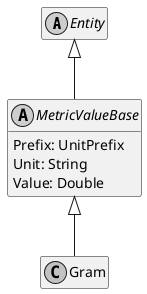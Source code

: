﻿@startuml
hide empty members
skinparam monochrome true
skinparam backgroundcolor transparent

abstract class Entity {
}

Entity <|-- MetricValueBase

abstract class MetricValueBase {
    Prefix: UnitPrefix
    Unit: String
    Value: Double
}

MetricValueBase <|-- Gram

class Gram {
}

@enduml
